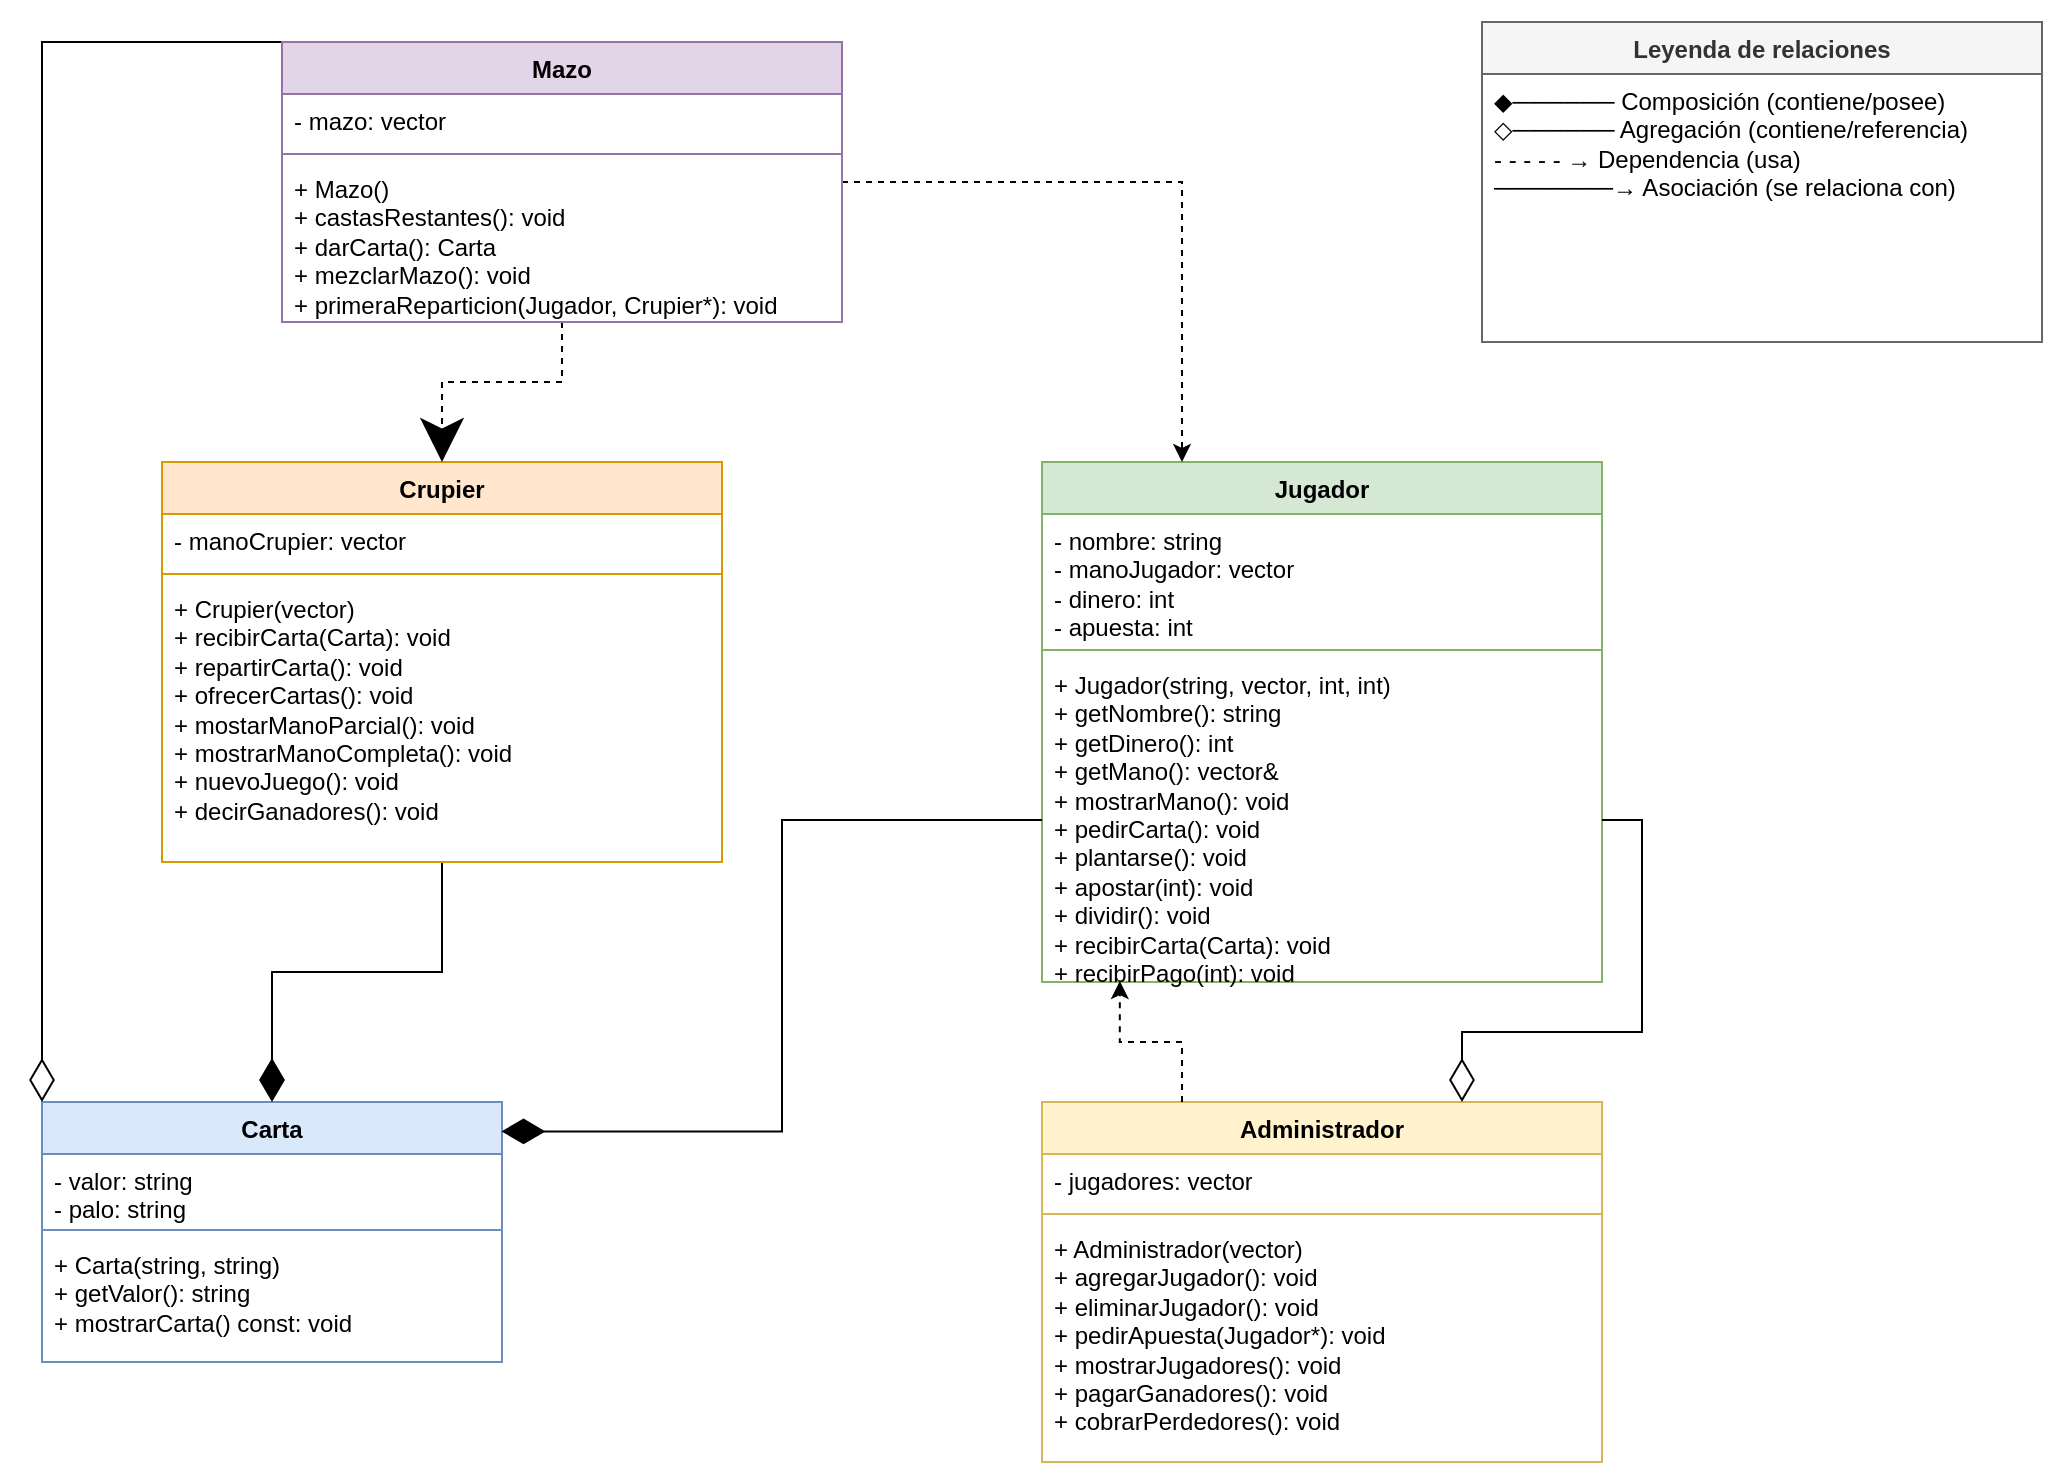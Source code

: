 <mxfile version="26.2.14">
  <diagram id="C5RBs43oDa-KdzZeNtuy" name="Page-1">
    <mxGraphModel dx="1656" dy="1044" grid="1" gridSize="10" guides="1" tooltips="1" connect="1" arrows="1" fold="1" page="1" pageScale="1" pageWidth="1169" pageHeight="827" math="0" shadow="0">
      <root>
        <mxCell id="0" />
        <mxCell id="1" parent="0" />
        <mxCell id="2" value="Carta" style="swimlane;fontStyle=1;align=center;verticalAlign=top;childLayout=stackLayout;horizontal=1;startSize=26;horizontalStack=0;resizeParent=1;resizeParentMax=0;resizeLast=0;collapsible=1;marginBottom=0;whiteSpace=wrap;html=1;fillColor=#dae8fc;strokeColor=#6c8ebf;" parent="1" vertex="1">
          <mxGeometry x="120" y="620" width="230" height="130" as="geometry" />
        </mxCell>
        <mxCell id="3" value="- valor: string&#xa;- palo: string" style="text;strokeColor=none;fillColor=none;align=left;verticalAlign=top;spacingLeft=4;spacingRight=4;overflow=hidden;rotatable=0;points=[[0,0.5],[1,0.5]];portConstraint=eastwest;whiteSpace=wrap;html=1;" parent="2" vertex="1">
          <mxGeometry y="26" width="230" height="34" as="geometry" />
        </mxCell>
        <mxCell id="4" value="" style="line;strokeWidth=1;fillColor=none;align=left;verticalAlign=middle;spacingTop=-1;spacingLeft=3;spacingRight=3;rotatable=0;labelPosition=right;points=[];portConstraint=eastwest;strokeColor=inherit;" parent="2" vertex="1">
          <mxGeometry y="60" width="230" height="8" as="geometry" />
        </mxCell>
        <mxCell id="5" value="+ Carta(string, string)&#xa;+ getValor(): string&#xa;+ mostrarCarta() const: void" style="text;strokeColor=none;fillColor=none;align=left;verticalAlign=top;spacingLeft=4;spacingRight=4;overflow=hidden;rotatable=0;points=[[0,0.5],[1,0.5]];portConstraint=eastwest;whiteSpace=wrap;html=1;" parent="2" vertex="1">
          <mxGeometry y="68" width="230" height="62" as="geometry" />
        </mxCell>
        <mxCell id="6" value="Jugador" style="swimlane;fontStyle=1;align=center;verticalAlign=top;childLayout=stackLayout;horizontal=1;startSize=26;horizontalStack=0;resizeParent=1;resizeParentMax=0;resizeLast=0;collapsible=1;marginBottom=0;whiteSpace=wrap;html=1;fillColor=#d5e8d4;strokeColor=#82b366;" parent="1" vertex="1">
          <mxGeometry x="620" y="300" width="280" height="260" as="geometry" />
        </mxCell>
        <mxCell id="7" value="- nombre: string&#xa;- manoJugador: vector&lt;Carta&gt;&#xa;- dinero: int&#xa;- apuesta: int" style="text;strokeColor=none;fillColor=none;align=left;verticalAlign=top;spacingLeft=4;spacingRight=4;overflow=hidden;rotatable=0;points=[[0,0.5],[1,0.5]];portConstraint=eastwest;whiteSpace=wrap;html=1;" parent="6" vertex="1">
          <mxGeometry y="26" width="280" height="64" as="geometry" />
        </mxCell>
        <mxCell id="8" value="" style="line;strokeWidth=1;fillColor=none;align=left;verticalAlign=middle;spacingTop=-1;spacingLeft=3;spacingRight=3;rotatable=0;labelPosition=right;points=[];portConstraint=eastwest;strokeColor=inherit;" parent="6" vertex="1">
          <mxGeometry y="90" width="280" height="8" as="geometry" />
        </mxCell>
        <mxCell id="9" value="+ Jugador(string, vector&lt;Carta&gt;, int, int)&#xa;+ getNombre(): string&#xa;+ getDinero(): int&#xa;+ getMano(): vector&lt;Carta&gt;&amp;&#xa;+ mostrarMano(): void&#xa;+ pedirCarta(): void&#xa;+ plantarse(): void&#xa;+ apostar(int): void&#xa;+ dividir(): void&#xa;+ recibirCarta(Carta): void&#xa;+ recibirPago(int): void&#xa;+ realizarPago(int): void" style="text;strokeColor=none;fillColor=none;align=left;verticalAlign=top;spacingLeft=4;spacingRight=4;overflow=hidden;rotatable=0;points=[[0,0.5],[1,0.5]];portConstraint=eastwest;whiteSpace=wrap;html=1;" parent="6" vertex="1">
          <mxGeometry y="98" width="280" height="162" as="geometry" />
        </mxCell>
        <mxCell id="XqzNA-i2ZKP9ZsalQJN9-46" style="edgeStyle=orthogonalEdgeStyle;rounded=0;orthogonalLoop=1;jettySize=auto;html=1;exitX=0.5;exitY=1;exitDx=0;exitDy=0;endArrow=diamondThin;endFill=1;endSize=19;" edge="1" parent="1" source="10" target="2">
          <mxGeometry relative="1" as="geometry" />
        </mxCell>
        <mxCell id="10" value="Crupier" style="swimlane;fontStyle=1;align=center;verticalAlign=top;childLayout=stackLayout;horizontal=1;startSize=26;horizontalStack=0;resizeParent=1;resizeParentMax=0;resizeLast=0;collapsible=1;marginBottom=0;whiteSpace=wrap;html=1;fillColor=#ffe6cc;strokeColor=#d79b00;" parent="1" vertex="1">
          <mxGeometry x="180" y="300" width="280" height="200" as="geometry">
            <mxRectangle x="110" y="330" width="80" height="30" as="alternateBounds" />
          </mxGeometry>
        </mxCell>
        <mxCell id="11" value="- manoCrupier: vector&lt;Carta&gt;" style="text;strokeColor=none;fillColor=none;align=left;verticalAlign=top;spacingLeft=4;spacingRight=4;overflow=hidden;rotatable=0;points=[[0,0.5],[1,0.5]];portConstraint=eastwest;whiteSpace=wrap;html=1;" parent="10" vertex="1">
          <mxGeometry y="26" width="280" height="26" as="geometry" />
        </mxCell>
        <mxCell id="12" value="" style="line;strokeWidth=1;fillColor=none;align=left;verticalAlign=middle;spacingTop=-1;spacingLeft=3;spacingRight=3;rotatable=0;labelPosition=right;points=[];portConstraint=eastwest;strokeColor=inherit;" parent="10" vertex="1">
          <mxGeometry y="52" width="280" height="8" as="geometry" />
        </mxCell>
        <mxCell id="13" value="+ Crupier(vector&lt;Carta&gt;)&#xa;+ recibirCarta(Carta): void&#xa;+ repartirCarta(): void&#xa;+ ofrecerCartas(): void&#xa;+ mostarManoParcial(): void&#xa;+ mostrarManoCompleta(): void&#xa;+ nuevoJuego(): void&#xa;+ decirGanadores(): void" style="text;strokeColor=none;fillColor=none;align=left;verticalAlign=top;spacingLeft=4;spacingRight=4;overflow=hidden;rotatable=0;points=[[0,0.5],[1,0.5]];portConstraint=eastwest;whiteSpace=wrap;html=1;" parent="10" vertex="1">
          <mxGeometry y="60" width="280" height="140" as="geometry" />
        </mxCell>
        <mxCell id="XqzNA-i2ZKP9ZsalQJN9-47" style="edgeStyle=orthogonalEdgeStyle;rounded=0;orthogonalLoop=1;jettySize=auto;html=1;exitX=0;exitY=0;exitDx=0;exitDy=0;entryX=0;entryY=0;entryDx=0;entryDy=0;endArrow=diamondThin;endFill=0;endSize=19;" edge="1" parent="1" source="14" target="2">
          <mxGeometry relative="1" as="geometry">
            <Array as="points">
              <mxPoint x="120" y="90" />
            </Array>
          </mxGeometry>
        </mxCell>
        <mxCell id="XqzNA-i2ZKP9ZsalQJN9-48" style="edgeStyle=orthogonalEdgeStyle;rounded=0;orthogonalLoop=1;jettySize=auto;html=1;exitX=0.5;exitY=1;exitDx=0;exitDy=0;endSize=19;endArrow=classic;endFill=1;dashed=1;" edge="1" parent="1" source="14" target="10">
          <mxGeometry relative="1" as="geometry" />
        </mxCell>
        <mxCell id="XqzNA-i2ZKP9ZsalQJN9-49" style="edgeStyle=orthogonalEdgeStyle;rounded=0;orthogonalLoop=1;jettySize=auto;html=1;exitX=1;exitY=0.5;exitDx=0;exitDy=0;entryX=0.25;entryY=0;entryDx=0;entryDy=0;endArrow=classic;endFill=1;dashed=1;" edge="1" parent="1" source="14" target="6">
          <mxGeometry relative="1" as="geometry" />
        </mxCell>
        <mxCell id="14" value="Mazo" style="swimlane;fontStyle=1;align=center;verticalAlign=top;childLayout=stackLayout;horizontal=1;startSize=26;horizontalStack=0;resizeParent=1;resizeParentMax=0;resizeLast=0;collapsible=1;marginBottom=0;whiteSpace=wrap;html=1;fillColor=#e1d5e7;strokeColor=#9673a6;" parent="1" vertex="1">
          <mxGeometry x="240" y="90" width="280" height="140" as="geometry">
            <mxRectangle x="240" y="90" width="70" height="30" as="alternateBounds" />
          </mxGeometry>
        </mxCell>
        <mxCell id="15" value="- mazo: vector&lt;Carta&gt;" style="text;strokeColor=none;fillColor=none;align=left;verticalAlign=top;spacingLeft=4;spacingRight=4;overflow=hidden;rotatable=0;points=[[0,0.5],[1,0.5]];portConstraint=eastwest;whiteSpace=wrap;html=1;" parent="14" vertex="1">
          <mxGeometry y="26" width="280" height="26" as="geometry" />
        </mxCell>
        <mxCell id="16" value="" style="line;strokeWidth=1;fillColor=none;align=left;verticalAlign=middle;spacingTop=-1;spacingLeft=3;spacingRight=3;rotatable=0;labelPosition=right;points=[];portConstraint=eastwest;strokeColor=inherit;" parent="14" vertex="1">
          <mxGeometry y="52" width="280" height="8" as="geometry" />
        </mxCell>
        <mxCell id="17" value="+ Mazo()&#xa;+ castasRestantes(): void&#xa;+ darCarta(): Carta&#xa;+ mezclarMazo(): void&#xa;+ primeraReparticion(Jugador, Crupier*): void" style="text;strokeColor=none;fillColor=none;align=left;verticalAlign=top;spacingLeft=4;spacingRight=4;overflow=hidden;rotatable=0;points=[[0,0.5],[1,0.5]];portConstraint=eastwest;whiteSpace=wrap;html=1;" parent="14" vertex="1">
          <mxGeometry y="60" width="280" height="80" as="geometry" />
        </mxCell>
        <mxCell id="18" value="Administrador" style="swimlane;fontStyle=1;align=center;verticalAlign=top;childLayout=stackLayout;horizontal=1;startSize=26;horizontalStack=0;resizeParent=1;resizeParentMax=0;resizeLast=0;collapsible=1;marginBottom=0;whiteSpace=wrap;html=1;fillColor=#fff2cc;strokeColor=#d6b656;" parent="1" vertex="1">
          <mxGeometry x="620" y="620" width="280" height="180" as="geometry" />
        </mxCell>
        <mxCell id="19" value="- jugadores: vector&lt;Jugador&gt;" style="text;strokeColor=none;fillColor=none;align=left;verticalAlign=top;spacingLeft=4;spacingRight=4;overflow=hidden;rotatable=0;points=[[0,0.5],[1,0.5]];portConstraint=eastwest;whiteSpace=wrap;html=1;" parent="18" vertex="1">
          <mxGeometry y="26" width="280" height="26" as="geometry" />
        </mxCell>
        <mxCell id="20" value="" style="line;strokeWidth=1;fillColor=none;align=left;verticalAlign=middle;spacingTop=-1;spacingLeft=3;spacingRight=3;rotatable=0;labelPosition=right;points=[];portConstraint=eastwest;strokeColor=inherit;" parent="18" vertex="1">
          <mxGeometry y="52" width="280" height="8" as="geometry" />
        </mxCell>
        <mxCell id="21" value="+ Administrador(vector&lt;Jugador&gt;)&#xa;+ agregarJugador(): void&#xa;+ eliminarJugador(): void&#xa;+ pedirApuesta(Jugador*): void&#xa;+ mostrarJugadores(): void&#xa;+ pagarGanadores(): void&#xa;+ cobrarPerdedores(): void" style="text;strokeColor=none;fillColor=none;align=left;verticalAlign=top;spacingLeft=4;spacingRight=4;overflow=hidden;rotatable=0;points=[[0,0.5],[1,0.5]];portConstraint=eastwest;whiteSpace=wrap;html=1;" parent="18" vertex="1">
          <mxGeometry y="60" width="280" height="120" as="geometry" />
        </mxCell>
        <mxCell id="36" value="Leyenda de relaciones" style="swimlane;fontStyle=1;align=center;verticalAlign=top;childLayout=stackLayout;horizontal=1;startSize=26;horizontalStack=0;resizeParent=1;resizeParentMax=0;resizeLast=0;collapsible=1;marginBottom=0;whiteSpace=wrap;html=1;fillColor=#f5f5f5;strokeColor=#666666;fontColor=#333333;" parent="1" vertex="1">
          <mxGeometry x="840" y="80" width="280" height="160" as="geometry" />
        </mxCell>
        <mxCell id="37" value="◆────── Composición (contiene/posee)&#xa;◇────── Agregación (contiene/referencia)&#xa;- - - - - → Dependencia (usa)&#xa;───────→ Asociación (se relaciona con)" style="text;strokeColor=none;fillColor=none;align=left;verticalAlign=top;spacingLeft=4;spacingRight=4;overflow=hidden;rotatable=0;points=[[0,0.5],[1,0.5]];portConstraint=eastwest;whiteSpace=wrap;html=1;" parent="36" vertex="1">
          <mxGeometry y="26" width="280" height="134" as="geometry" />
        </mxCell>
        <mxCell id="XqzNA-i2ZKP9ZsalQJN9-43" style="edgeStyle=orthogonalEdgeStyle;rounded=0;orthogonalLoop=1;jettySize=auto;html=1;exitX=0.25;exitY=0;exitDx=0;exitDy=0;entryX=0.139;entryY=0.997;entryDx=0;entryDy=0;entryPerimeter=0;dashed=1;" edge="1" parent="1" source="18" target="9">
          <mxGeometry relative="1" as="geometry" />
        </mxCell>
        <mxCell id="XqzNA-i2ZKP9ZsalQJN9-44" style="edgeStyle=orthogonalEdgeStyle;rounded=0;orthogonalLoop=1;jettySize=auto;html=1;exitX=1;exitY=0.5;exitDx=0;exitDy=0;entryX=0.75;entryY=0;entryDx=0;entryDy=0;endArrow=diamondThin;endFill=0;endSize=19;" edge="1" parent="1" source="9" target="18">
          <mxGeometry relative="1" as="geometry" />
        </mxCell>
        <mxCell id="XqzNA-i2ZKP9ZsalQJN9-45" style="edgeStyle=orthogonalEdgeStyle;rounded=0;orthogonalLoop=1;jettySize=auto;html=1;exitX=0;exitY=0.5;exitDx=0;exitDy=0;entryX=0.999;entryY=0.113;entryDx=0;entryDy=0;entryPerimeter=0;endArrow=diamondThin;endFill=1;endSize=19;" edge="1" parent="1" source="9" target="2">
          <mxGeometry relative="1" as="geometry" />
        </mxCell>
      </root>
    </mxGraphModel>
  </diagram>
</mxfile>
